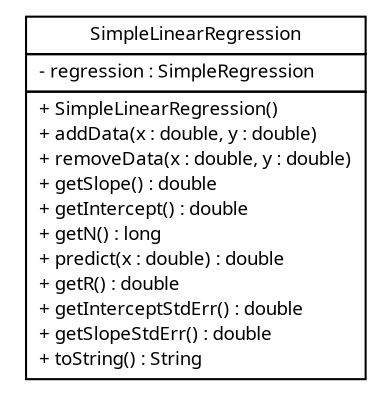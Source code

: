 #!/usr/local/bin/dot
#
# Class diagram 
# Generated by UMLGraph version R5_6 (http://www.umlgraph.org/)
#

digraph G {
	edge [fontname="Trebuchet MS",fontsize=10,labelfontname="Trebuchet MS",labelfontsize=10];
	node [fontname="Trebuchet MS",fontsize=10,shape=plaintext];
	nodesep=0.25;
	ranksep=0.5;
	// broadwick.statistics.regression.SimpleLinearRegression
	c2969 [label=<<table title="broadwick.statistics.regression.SimpleLinearRegression" border="0" cellborder="1" cellspacing="0" cellpadding="2" port="p" href="./SimpleLinearRegression.html">
		<tr><td><table border="0" cellspacing="0" cellpadding="1">
<tr><td align="center" balign="center"><font face="Trebuchet MS"> SimpleLinearRegression </font></td></tr>
		</table></td></tr>
		<tr><td><table border="0" cellspacing="0" cellpadding="1">
<tr><td align="left" balign="left"> - regression : SimpleRegression </td></tr>
		</table></td></tr>
		<tr><td><table border="0" cellspacing="0" cellpadding="1">
<tr><td align="left" balign="left"> + SimpleLinearRegression() </td></tr>
<tr><td align="left" balign="left"> + addData(x : double, y : double) </td></tr>
<tr><td align="left" balign="left"> + removeData(x : double, y : double) </td></tr>
<tr><td align="left" balign="left"> + getSlope() : double </td></tr>
<tr><td align="left" balign="left"> + getIntercept() : double </td></tr>
<tr><td align="left" balign="left"> + getN() : long </td></tr>
<tr><td align="left" balign="left"> + predict(x : double) : double </td></tr>
<tr><td align="left" balign="left"> + getR() : double </td></tr>
<tr><td align="left" balign="left"> + getInterceptStdErr() : double </td></tr>
<tr><td align="left" balign="left"> + getSlopeStdErr() : double </td></tr>
<tr><td align="left" balign="left"> + toString() : String </td></tr>
		</table></td></tr>
		</table>>, URL="./SimpleLinearRegression.html", fontname="Trebuchet MS", fontcolor="black", fontsize=9.0];
}

